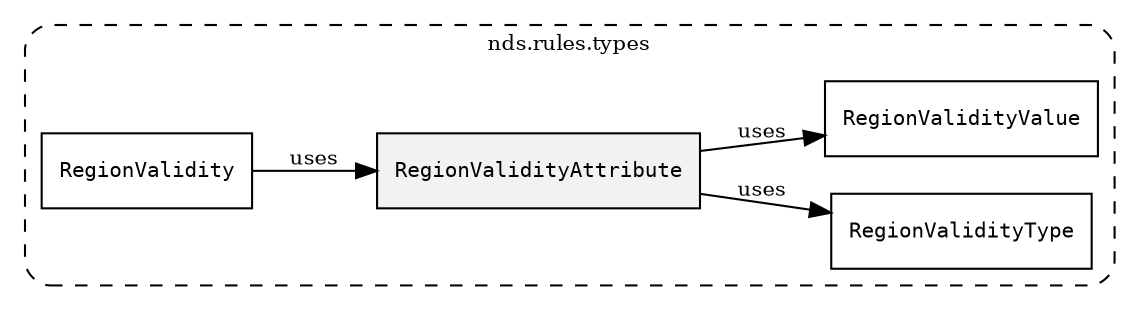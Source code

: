 /**
 * This dot file creates symbol collaboration diagram for RegionValidityAttribute.
 */
digraph ZSERIO
{
    node [shape=box, fontsize=10];
    rankdir="LR";
    fontsize=10;
    tooltip="RegionValidityAttribute collaboration diagram";

    subgraph "cluster_nds.rules.types"
    {
        style="dashed, rounded";
        label="nds.rules.types";
        tooltip="Package nds.rules.types";
        href="../../../content/packages/nds.rules.types.html#Package-nds-rules-types";
        target="_parent";

        "RegionValidityAttribute" [style="filled", fillcolor="#0000000D", target="_parent", label=<<font face="monospace"><table align="center" border="0" cellspacing="0" cellpadding="0"><tr><td href="../../../content/packages/nds.rules.types.html#Structure-RegionValidityAttribute" title="Structure defined in nds.rules.types">RegionValidityAttribute</td></tr></table></font>>];
        "RegionValidityType" [target="_parent", label=<<font face="monospace"><table align="center" border="0" cellspacing="0" cellpadding="0"><tr><td href="../../../content/packages/nds.rules.types.html#Enum-RegionValidityType" title="Enum defined in nds.rules.types">RegionValidityType</td></tr></table></font>>];
        "RegionValidityValue" [target="_parent", label=<<font face="monospace"><table align="center" border="0" cellspacing="0" cellpadding="0"><tr><td href="../../../content/packages/nds.rules.types.html#Choice-RegionValidityValue" title="Choice defined in nds.rules.types">RegionValidityValue</td></tr></table></font>>];
        "RegionValidity" [target="_parent", label=<<font face="monospace"><table align="center" border="0" cellspacing="0" cellpadding="0"><tr><td href="../../../content/packages/nds.rules.types.html#Structure-RegionValidity" title="Structure defined in nds.rules.types">RegionValidity</td></tr></table></font>>];
    }

    "RegionValidityAttribute" -> "RegionValidityType" [label="uses", fontsize=10];
    "RegionValidityAttribute" -> "RegionValidityValue" [label="uses", fontsize=10];
    "RegionValidity" -> "RegionValidityAttribute" [label="uses", fontsize=10];
}
